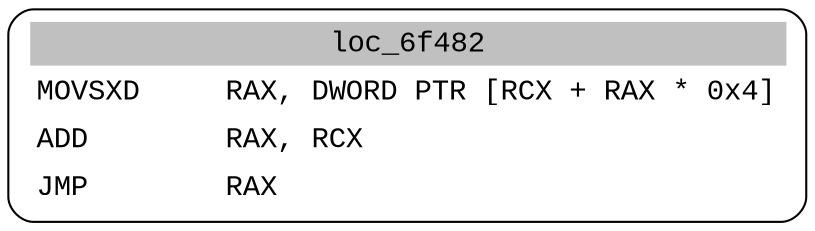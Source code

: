 digraph asm_graph {
1941 [
shape="Mrecord" fontname="Courier New"label =<<table border="0" cellborder="0" cellpadding="3"><tr><td align="center" colspan="2" bgcolor="grey">loc_6f482</td></tr><tr><td align="left">MOVSXD     RAX, DWORD PTR [RCX + RAX * 0x4]</td></tr><tr><td align="left">ADD        RAX, RCX</td></tr><tr><td align="left">JMP        RAX</td></tr></table>> ];
}